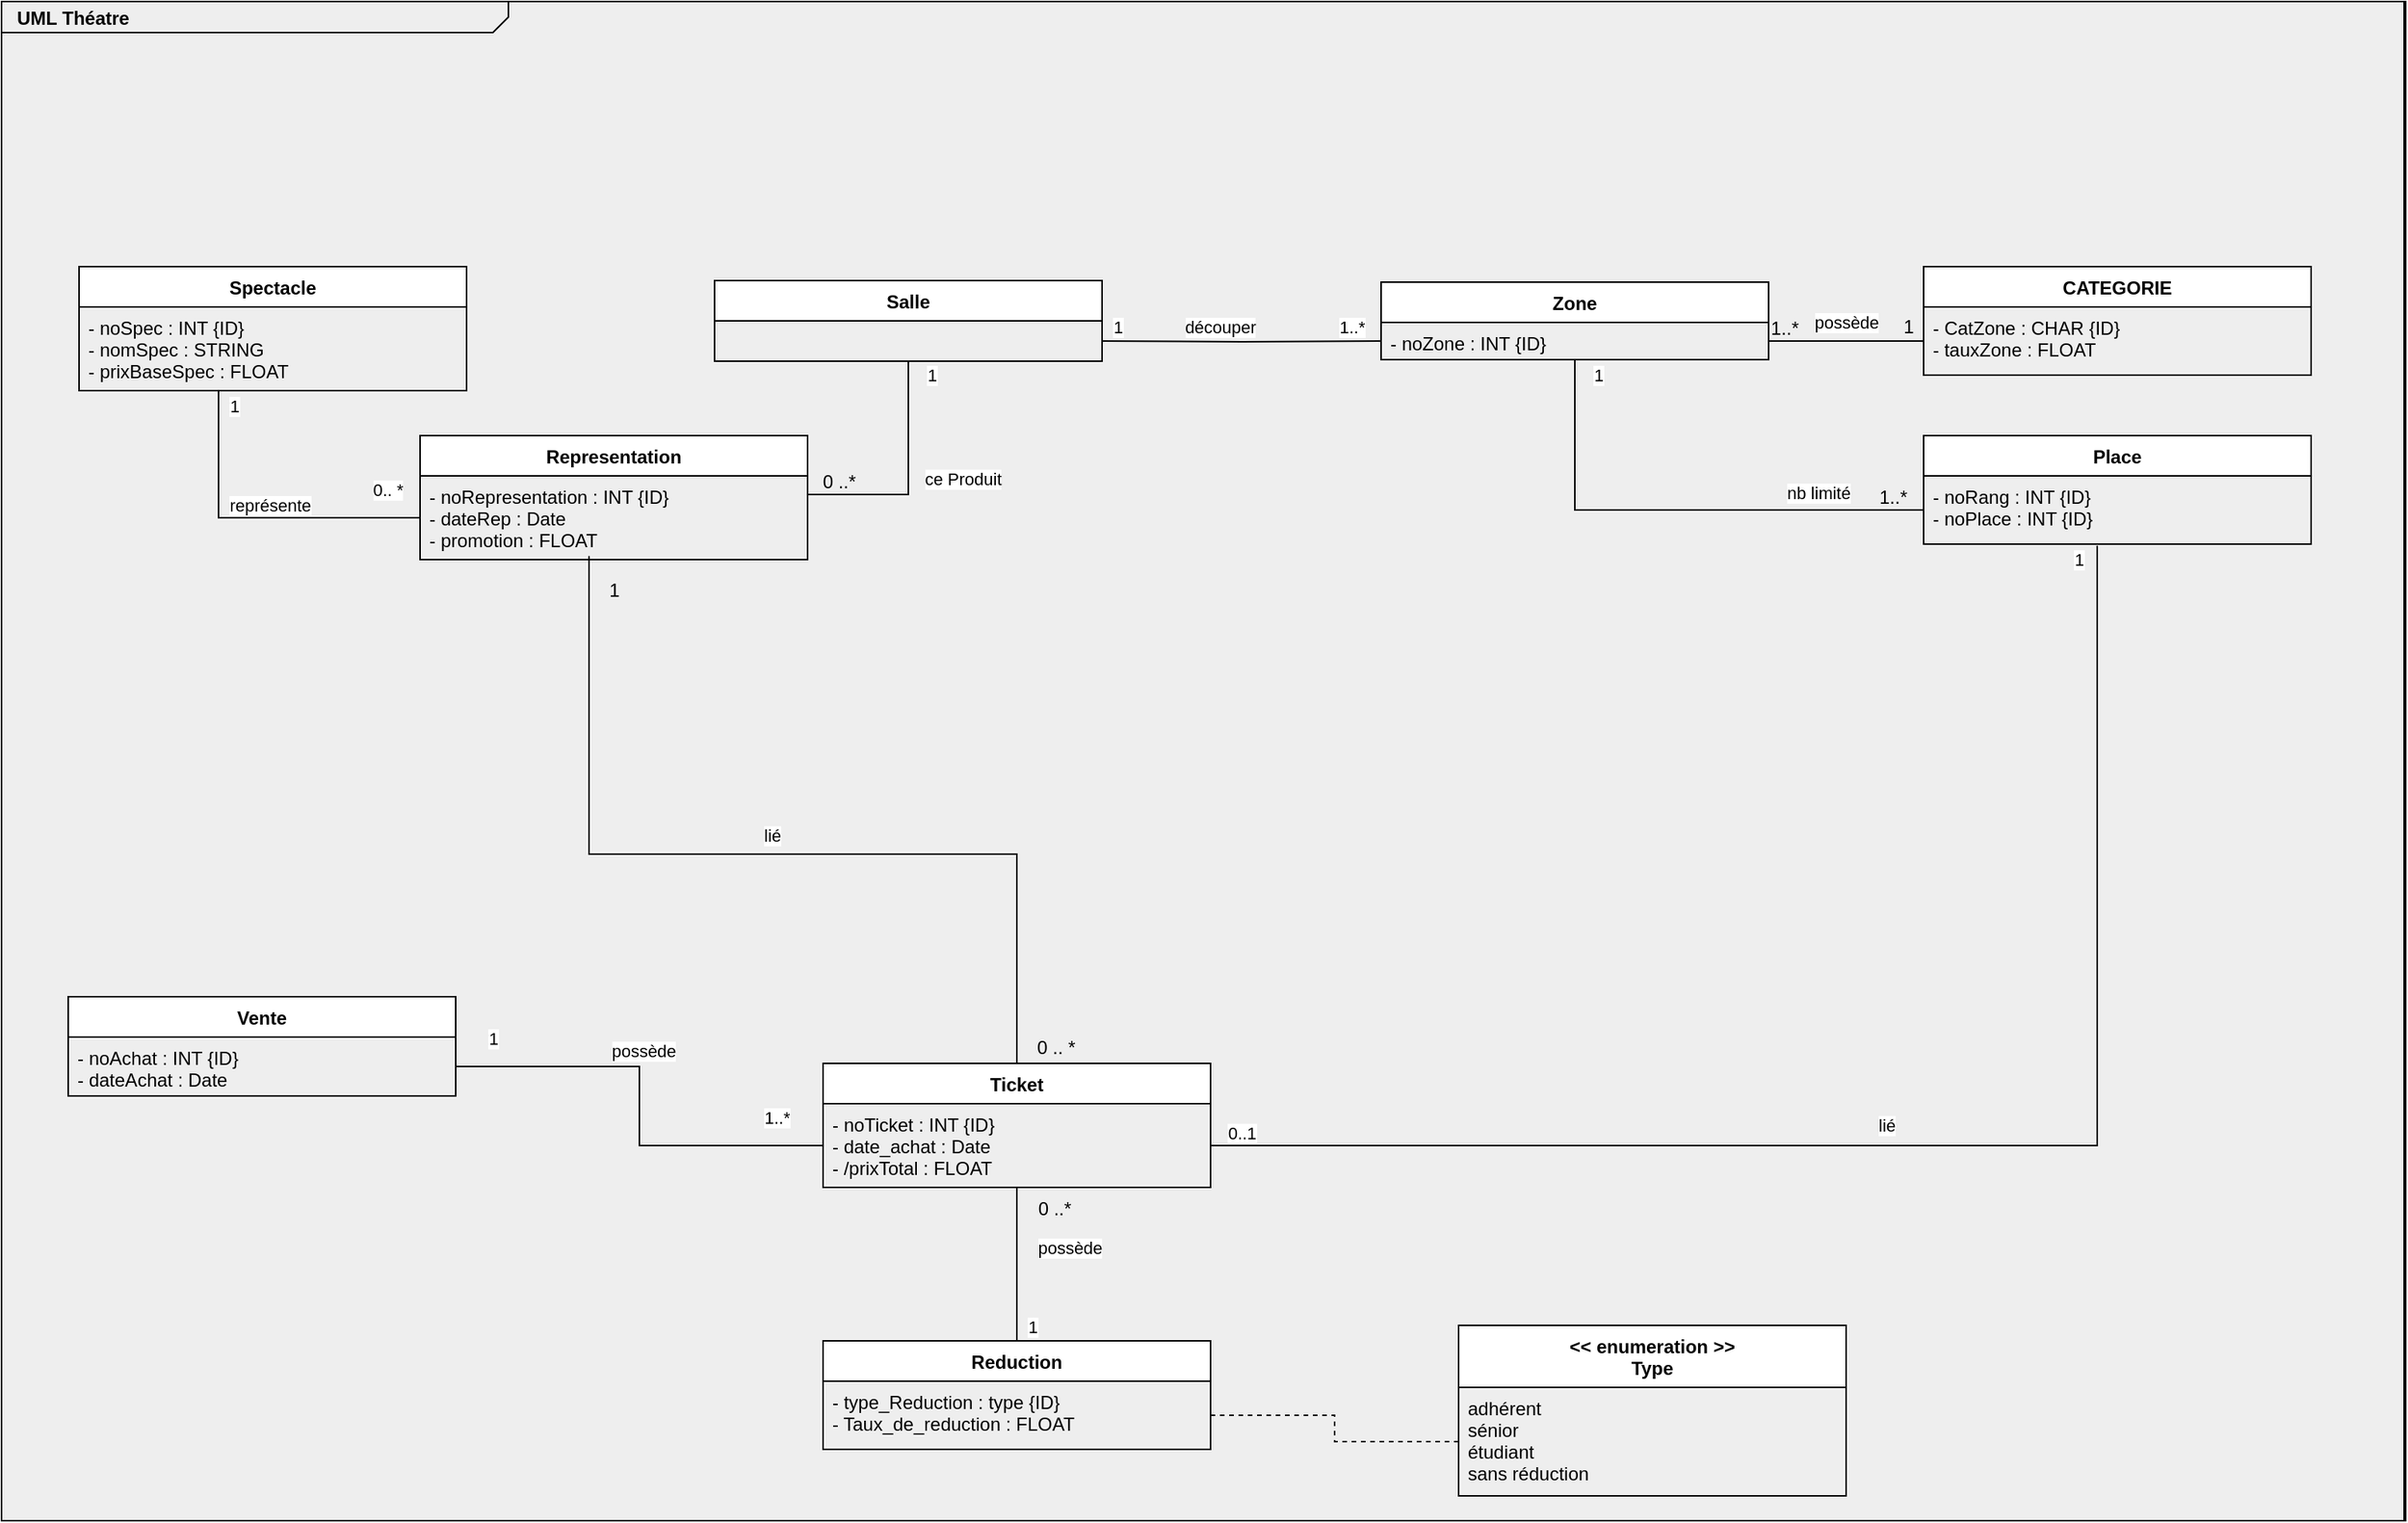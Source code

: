 <mxfile>
    <diagram id="NUAbZN2KeOPr095XMEzm" name="Page-1">
        <mxGraphModel dx="1060" dy="634" grid="0" gridSize="10" guides="0" tooltips="0" connect="1" arrows="1" fold="1" page="0" pageScale="1.5" pageWidth="1169" pageHeight="826" background="none" math="0" shadow="0">
            <root>
                <mxCell id="0" style=";html=1;"/>
                <mxCell id="1" style=";html=1;" parent="0"/>
                <mxCell id="2" value="" style="rounded=0;whiteSpace=wrap;html=1;fillColor=#eee;" parent="1" vertex="1">
                    <mxGeometry x="10" y="150" width="1551" height="980" as="geometry"/>
                </mxCell>
                <mxCell id="1672d66443f91eb5-1" value="&lt;p style=&quot;margin: 0px ; margin-top: 4px ; margin-left: 10px ; text-align: left&quot;&gt;&lt;b&gt;UML Théatre&lt;/b&gt;&lt;/p&gt;" style="html=1;strokeWidth=1;shape=mxgraph.sysml.package;html=1;overflow=fill;whiteSpace=wrap;fillColor=none;gradientColor=none;fontSize=12;align=center;labelX=327.64;" parent="1" vertex="1">
                    <mxGeometry x="10" y="150" width="1550" height="980" as="geometry"/>
                </mxCell>
                <mxCell id="qlMzOhEKe-4_RTLxzth_-34" style="edgeStyle=orthogonalEdgeStyle;rounded=0;orthogonalLoop=1;jettySize=auto;html=1;entryX=0.5;entryY=1;entryDx=0;entryDy=0;endArrow=none;endFill=0;exitX=1;exitY=0.5;exitDx=0;exitDy=0;" parent="1" source="qlMzOhEKe-4_RTLxzth_-57" target="qlMzOhEKe-4_RTLxzth_-6" edge="1">
                    <mxGeometry relative="1" as="geometry">
                        <mxPoint x="470" y="369" as="targetPoint"/>
                        <Array as="points">
                            <mxPoint x="595" y="468"/>
                        </Array>
                    </mxGeometry>
                </mxCell>
                <mxCell id="qlMzOhEKe-4_RTLxzth_-35" value="ce Produit" style="edgeLabel;html=1;align=center;verticalAlign=middle;resizable=0;points=[];" parent="qlMzOhEKe-4_RTLxzth_-34" vertex="1" connectable="0">
                    <mxGeometry x="0.135" y="3" relative="1" as="geometry">
                        <mxPoint x="38" y="4" as="offset"/>
                    </mxGeometry>
                </mxCell>
                <mxCell id="osN3bbdli1dLjYI9F6a9-13" value="1" style="edgeLabel;html=1;align=center;verticalAlign=middle;resizable=0;points=[];" parent="qlMzOhEKe-4_RTLxzth_-34" vertex="1" connectable="0">
                    <mxGeometry x="0.803" y="-2" relative="1" as="geometry">
                        <mxPoint x="13" y="-8" as="offset"/>
                    </mxGeometry>
                </mxCell>
                <mxCell id="qlMzOhEKe-4_RTLxzth_-1" value="Spectacle" style="swimlane;fontStyle=1;align=center;verticalAlign=top;childLayout=stackLayout;horizontal=1;startSize=26;horizontalStack=0;resizeParent=1;resizeParentMax=0;resizeLast=0;collapsible=1;marginBottom=0;" parent="1" vertex="1">
                    <mxGeometry x="60" y="321" width="250" height="80" as="geometry"/>
                </mxCell>
                <mxCell id="qlMzOhEKe-4_RTLxzth_-2" value="- noSpec : INT {ID}&#10;- nomSpec : STRING&#10;- prixBaseSpec : FLOAT" style="text;strokeColor=none;fillColor=none;align=left;verticalAlign=top;spacingLeft=4;spacingRight=4;overflow=hidden;rotatable=0;points=[[0,0.5],[1,0.5]];portConstraint=eastwest;" parent="qlMzOhEKe-4_RTLxzth_-1" vertex="1">
                    <mxGeometry y="26" width="250" height="54" as="geometry"/>
                </mxCell>
                <mxCell id="qlMzOhEKe-4_RTLxzth_-6" value="Salle" style="swimlane;fontStyle=1;align=center;verticalAlign=top;childLayout=stackLayout;horizontal=1;startSize=26;horizontalStack=0;resizeParent=1;resizeParentMax=0;resizeLast=0;collapsible=1;marginBottom=0;" parent="1" vertex="1">
                    <mxGeometry x="470" y="330" width="250" height="52" as="geometry"/>
                </mxCell>
                <mxCell id="qlMzOhEKe-4_RTLxzth_-10" value="Place" style="swimlane;fontStyle=1;align=center;verticalAlign=top;childLayout=stackLayout;horizontal=1;startSize=26;horizontalStack=0;resizeParent=1;resizeParentMax=0;resizeLast=0;collapsible=1;marginBottom=0;" parent="1" vertex="1">
                    <mxGeometry x="1250" y="430" width="250" height="70" as="geometry"/>
                </mxCell>
                <mxCell id="qlMzOhEKe-4_RTLxzth_-11" value="- noRang : INT {ID}&#10;- noPlace : INT {ID}" style="text;strokeColor=none;fillColor=none;align=left;verticalAlign=top;spacingLeft=4;spacingRight=4;overflow=hidden;rotatable=0;points=[[0,0.5],[1,0.5]];portConstraint=eastwest;" parent="qlMzOhEKe-4_RTLxzth_-10" vertex="1">
                    <mxGeometry y="26" width="250" height="44" as="geometry"/>
                </mxCell>
                <mxCell id="qlMzOhEKe-4_RTLxzth_-14" value="CATEGORIE" style="swimlane;fontStyle=1;align=center;verticalAlign=top;childLayout=stackLayout;horizontal=1;startSize=26;horizontalStack=0;resizeParent=1;resizeParentMax=0;resizeLast=0;collapsible=1;marginBottom=0;" parent="1" vertex="1">
                    <mxGeometry x="1250" y="321" width="250" height="70" as="geometry"/>
                </mxCell>
                <mxCell id="qlMzOhEKe-4_RTLxzth_-15" value="- CatZone : CHAR {ID}&#10;- tauxZone : FLOAT" style="text;strokeColor=none;fillColor=none;align=left;verticalAlign=top;spacingLeft=4;spacingRight=4;overflow=hidden;rotatable=0;points=[[0,0.5],[1,0.5]];portConstraint=eastwest;" parent="qlMzOhEKe-4_RTLxzth_-14" vertex="1">
                    <mxGeometry y="26" width="250" height="44" as="geometry"/>
                </mxCell>
                <mxCell id="qlMzOhEKe-4_RTLxzth_-50" style="edgeStyle=orthogonalEdgeStyle;rounded=0;orthogonalLoop=1;jettySize=auto;html=1;entryX=0.448;entryY=1.023;entryDx=0;entryDy=0;entryPerimeter=0;endArrow=none;endFill=0;exitX=1;exitY=0.5;exitDx=0;exitDy=0;" parent="1" source="qlMzOhEKe-4_RTLxzth_-19" target="qlMzOhEKe-4_RTLxzth_-11" edge="1">
                    <mxGeometry relative="1" as="geometry"/>
                </mxCell>
                <mxCell id="qlMzOhEKe-4_RTLxzth_-51" value="lié" style="edgeLabel;html=1;align=center;verticalAlign=middle;resizable=0;points=[];" parent="qlMzOhEKe-4_RTLxzth_-50" vertex="1" connectable="0">
                    <mxGeometry x="-0.095" y="2" relative="1" as="geometry">
                        <mxPoint x="2" y="-11" as="offset"/>
                    </mxGeometry>
                </mxCell>
                <mxCell id="osN3bbdli1dLjYI9F6a9-20" value="0..1" style="edgeLabel;html=1;align=center;verticalAlign=middle;resizable=0;points=[];" parent="qlMzOhEKe-4_RTLxzth_-50" vertex="1" connectable="0">
                    <mxGeometry x="-0.965" y="1" relative="1" as="geometry">
                        <mxPoint x="3" y="-7" as="offset"/>
                    </mxGeometry>
                </mxCell>
                <mxCell id="osN3bbdli1dLjYI9F6a9-21" value="1" style="edgeLabel;html=1;align=center;verticalAlign=middle;resizable=0;points=[];" parent="qlMzOhEKe-4_RTLxzth_-50" vertex="1" connectable="0">
                    <mxGeometry x="0.957" relative="1" as="geometry">
                        <mxPoint x="-12" y="-12" as="offset"/>
                    </mxGeometry>
                </mxCell>
                <mxCell id="qlMzOhEKe-4_RTLxzth_-61" value="lié" style="edgeStyle=orthogonalEdgeStyle;rounded=0;orthogonalLoop=1;jettySize=auto;html=1;entryX=0.436;entryY=0.958;entryDx=0;entryDy=0;entryPerimeter=0;endArrow=none;endFill=0;" parent="1" source="qlMzOhEKe-4_RTLxzth_-18" target="qlMzOhEKe-4_RTLxzth_-57" edge="1">
                    <mxGeometry x="-0.029" y="-12" relative="1" as="geometry">
                        <Array as="points">
                            <mxPoint x="665" y="700"/>
                            <mxPoint x="389" y="700"/>
                        </Array>
                        <mxPoint as="offset"/>
                    </mxGeometry>
                </mxCell>
                <mxCell id="qlMzOhEKe-4_RTLxzth_-18" value="Ticket" style="swimlane;fontStyle=1;align=center;verticalAlign=top;childLayout=stackLayout;horizontal=1;startSize=26;horizontalStack=0;resizeParent=1;resizeParentMax=0;resizeLast=0;collapsible=1;marginBottom=0;" parent="1" vertex="1">
                    <mxGeometry x="540" y="835" width="250" height="80" as="geometry"/>
                </mxCell>
                <mxCell id="qlMzOhEKe-4_RTLxzth_-19" value="- noTicket : INT {ID}&#10;- date_achat : Date&#10;- /prixTotal : FLOAT" style="text;strokeColor=none;fillColor=none;align=left;verticalAlign=top;spacingLeft=4;spacingRight=4;overflow=hidden;rotatable=0;points=[[0,0.5],[1,0.5]];portConstraint=eastwest;" parent="qlMzOhEKe-4_RTLxzth_-18" vertex="1">
                    <mxGeometry y="26" width="250" height="54" as="geometry"/>
                </mxCell>
                <mxCell id="qlMzOhEKe-4_RTLxzth_-45" style="edgeStyle=orthogonalEdgeStyle;rounded=0;orthogonalLoop=1;jettySize=auto;html=1;entryX=0;entryY=0.5;entryDx=0;entryDy=0;endArrow=none;endFill=0;" parent="1" source="qlMzOhEKe-4_RTLxzth_-36" target="qlMzOhEKe-4_RTLxzth_-11" edge="1">
                    <mxGeometry relative="1" as="geometry">
                        <Array as="points">
                            <mxPoint x="1025" y="478"/>
                        </Array>
                    </mxGeometry>
                </mxCell>
                <mxCell id="qlMzOhEKe-4_RTLxzth_-46" value="nb limité" style="edgeLabel;html=1;align=center;verticalAlign=middle;resizable=0;points=[];" parent="qlMzOhEKe-4_RTLxzth_-45" vertex="1" connectable="0">
                    <mxGeometry x="0.432" y="-1" relative="1" as="geometry">
                        <mxPoint x="23" y="-12" as="offset"/>
                    </mxGeometry>
                </mxCell>
                <mxCell id="osN3bbdli1dLjYI9F6a9-18" value="1" style="edgeLabel;html=1;align=center;verticalAlign=middle;resizable=0;points=[];" parent="qlMzOhEKe-4_RTLxzth_-45" vertex="1" connectable="0">
                    <mxGeometry x="-0.842" relative="1" as="geometry">
                        <mxPoint x="15" y="-16" as="offset"/>
                    </mxGeometry>
                </mxCell>
                <mxCell id="qlMzOhEKe-4_RTLxzth_-36" value="Zone&#10;" style="swimlane;fontStyle=1;align=center;verticalAlign=top;childLayout=stackLayout;horizontal=1;startSize=26;horizontalStack=0;resizeParent=1;resizeParentMax=0;resizeLast=0;collapsible=1;marginBottom=0;" parent="1" vertex="1">
                    <mxGeometry x="900" y="331" width="250" height="50" as="geometry"/>
                </mxCell>
                <mxCell id="qlMzOhEKe-4_RTLxzth_-37" value="- noZone : INT {ID}" style="text;strokeColor=none;fillColor=none;align=left;verticalAlign=top;spacingLeft=4;spacingRight=4;overflow=hidden;rotatable=0;points=[[0,0.5],[1,0.5]];portConstraint=eastwest;" parent="qlMzOhEKe-4_RTLxzth_-36" vertex="1">
                    <mxGeometry y="26" width="250" height="24" as="geometry"/>
                </mxCell>
                <mxCell id="qlMzOhEKe-4_RTLxzth_-38" value="découper" style="edgeStyle=orthogonalEdgeStyle;rounded=0;orthogonalLoop=1;jettySize=auto;html=1;entryX=0;entryY=0.5;entryDx=0;entryDy=0;endArrow=none;endFill=0;" parent="1" target="qlMzOhEKe-4_RTLxzth_-37" edge="1">
                    <mxGeometry x="-0.158" y="9" relative="1" as="geometry">
                        <mxPoint x="720" y="369" as="sourcePoint"/>
                        <mxPoint as="offset"/>
                    </mxGeometry>
                </mxCell>
                <mxCell id="osN3bbdli1dLjYI9F6a9-14" value="1..*" style="edgeLabel;html=1;align=center;verticalAlign=middle;resizable=0;points=[];" parent="qlMzOhEKe-4_RTLxzth_-38" vertex="1" connectable="0">
                    <mxGeometry x="0.405" relative="1" as="geometry">
                        <mxPoint x="34" y="-9" as="offset"/>
                    </mxGeometry>
                </mxCell>
                <mxCell id="osN3bbdli1dLjYI9F6a9-15" value="1" style="edgeLabel;html=1;align=center;verticalAlign=middle;resizable=0;points=[];" parent="qlMzOhEKe-4_RTLxzth_-38" vertex="1" connectable="0">
                    <mxGeometry x="-0.757" relative="1" as="geometry">
                        <mxPoint x="-12" y="-9" as="offset"/>
                    </mxGeometry>
                </mxCell>
                <mxCell id="qlMzOhEKe-4_RTLxzth_-48" style="edgeStyle=orthogonalEdgeStyle;rounded=0;orthogonalLoop=1;jettySize=auto;html=1;endArrow=none;endFill=0;" parent="1" source="qlMzOhEKe-4_RTLxzth_-37" target="qlMzOhEKe-4_RTLxzth_-15" edge="1">
                    <mxGeometry relative="1" as="geometry"/>
                </mxCell>
                <mxCell id="qlMzOhEKe-4_RTLxzth_-49" value="possède" style="edgeLabel;html=1;align=center;verticalAlign=middle;resizable=0;points=[];" parent="qlMzOhEKe-4_RTLxzth_-48" vertex="1" connectable="0">
                    <mxGeometry x="-0.3" y="1" relative="1" as="geometry">
                        <mxPoint x="15" y="-11" as="offset"/>
                    </mxGeometry>
                </mxCell>
                <mxCell id="qlMzOhEKe-4_RTLxzth_-52" value="Vente" style="swimlane;fontStyle=1;align=center;verticalAlign=top;childLayout=stackLayout;horizontal=1;startSize=26;horizontalStack=0;resizeParent=1;resizeParentMax=0;resizeLast=0;collapsible=1;marginBottom=0;" parent="1" vertex="1">
                    <mxGeometry x="53" y="792" width="250" height="64" as="geometry"/>
                </mxCell>
                <mxCell id="qlMzOhEKe-4_RTLxzth_-53" value="- noAchat : INT {ID}&#10;- dateAchat : Date" style="text;strokeColor=none;fillColor=none;align=left;verticalAlign=top;spacingLeft=4;spacingRight=4;overflow=hidden;rotatable=0;points=[[0,0.5],[1,0.5]];portConstraint=eastwest;" parent="qlMzOhEKe-4_RTLxzth_-52" vertex="1">
                    <mxGeometry y="26" width="250" height="38" as="geometry"/>
                </mxCell>
                <mxCell id="qlMzOhEKe-4_RTLxzth_-54" style="edgeStyle=orthogonalEdgeStyle;rounded=0;orthogonalLoop=1;jettySize=auto;html=1;entryX=0;entryY=0.5;entryDx=0;entryDy=0;endArrow=none;endFill=0;" parent="1" source="qlMzOhEKe-4_RTLxzth_-53" target="qlMzOhEKe-4_RTLxzth_-19" edge="1">
                    <mxGeometry relative="1" as="geometry"/>
                </mxCell>
                <mxCell id="qlMzOhEKe-4_RTLxzth_-55" value="possède" style="edgeLabel;html=1;align=center;verticalAlign=middle;resizable=0;points=[];" parent="qlMzOhEKe-4_RTLxzth_-54" vertex="1" connectable="0">
                    <mxGeometry x="-0.171" y="2" relative="1" as="geometry">
                        <mxPoint y="-11" as="offset"/>
                    </mxGeometry>
                </mxCell>
                <mxCell id="osN3bbdli1dLjYI9F6a9-2" value="1..*" style="edgeLabel;html=1;align=center;verticalAlign=middle;resizable=0;points=[];" parent="qlMzOhEKe-4_RTLxzth_-54" vertex="1" connectable="0">
                    <mxGeometry x="0.577" relative="1" as="geometry">
                        <mxPoint x="31" y="-18" as="offset"/>
                    </mxGeometry>
                </mxCell>
                <mxCell id="osN3bbdli1dLjYI9F6a9-4" value="1" style="edgeLabel;html=1;align=center;verticalAlign=middle;resizable=0;points=[];" parent="qlMzOhEKe-4_RTLxzth_-54" vertex="1" connectable="0">
                    <mxGeometry x="-0.837" y="-1" relative="1" as="geometry">
                        <mxPoint y="-19" as="offset"/>
                    </mxGeometry>
                </mxCell>
                <mxCell id="qlMzOhEKe-4_RTLxzth_-56" value="Representation" style="swimlane;fontStyle=1;align=center;verticalAlign=top;childLayout=stackLayout;horizontal=1;startSize=26;horizontalStack=0;resizeParent=1;resizeParentMax=0;resizeLast=0;collapsible=1;marginBottom=0;" parent="1" vertex="1">
                    <mxGeometry x="280" y="430" width="250" height="80" as="geometry"/>
                </mxCell>
                <mxCell id="qlMzOhEKe-4_RTLxzth_-57" value="- noRepresentation : INT {ID}&#10;- dateRep : Date&#10;- promotion : FLOAT" style="text;strokeColor=none;fillColor=none;align=left;verticalAlign=top;spacingLeft=4;spacingRight=4;overflow=hidden;rotatable=0;points=[[0,0.5],[1,0.5]];portConstraint=eastwest;" parent="qlMzOhEKe-4_RTLxzth_-56" vertex="1">
                    <mxGeometry y="26" width="250" height="54" as="geometry"/>
                </mxCell>
                <mxCell id="qlMzOhEKe-4_RTLxzth_-58" value="représente" style="edgeStyle=orthogonalEdgeStyle;rounded=0;orthogonalLoop=1;jettySize=auto;html=1;entryX=0.36;entryY=1;entryDx=0;entryDy=0;entryPerimeter=0;endArrow=none;endFill=0;" parent="1" source="qlMzOhEKe-4_RTLxzth_-57" target="qlMzOhEKe-4_RTLxzth_-2" edge="1">
                    <mxGeometry x="-0.082" y="-8" relative="1" as="geometry">
                        <mxPoint as="offset"/>
                    </mxGeometry>
                </mxCell>
                <mxCell id="osN3bbdli1dLjYI9F6a9-7" value="1" style="edgeLabel;html=1;align=center;verticalAlign=middle;resizable=0;points=[];" parent="qlMzOhEKe-4_RTLxzth_-58" vertex="1" connectable="0">
                    <mxGeometry x="0.782" y="2" relative="1" as="geometry">
                        <mxPoint x="12" y="-13" as="offset"/>
                    </mxGeometry>
                </mxCell>
                <mxCell id="osN3bbdli1dLjYI9F6a9-8" value="0.. *" style="edgeLabel;html=1;align=center;verticalAlign=middle;resizable=0;points=[];" parent="qlMzOhEKe-4_RTLxzth_-58" vertex="1" connectable="0">
                    <mxGeometry x="-0.521" y="-2" relative="1" as="geometry">
                        <mxPoint x="30" y="-16" as="offset"/>
                    </mxGeometry>
                </mxCell>
                <mxCell id="qlMzOhEKe-4_RTLxzth_-64" value="possède" style="edgeStyle=orthogonalEdgeStyle;rounded=0;orthogonalLoop=1;jettySize=auto;html=1;endArrow=none;endFill=0;" parent="1" source="qlMzOhEKe-4_RTLxzth_-59" target="qlMzOhEKe-4_RTLxzth_-19" edge="1">
                    <mxGeometry x="0.212" y="-34" relative="1" as="geometry">
                        <mxPoint as="offset"/>
                        <Array as="points">
                            <mxPoint x="665" y="954"/>
                            <mxPoint x="665" y="954"/>
                        </Array>
                    </mxGeometry>
                </mxCell>
                <mxCell id="osN3bbdli1dLjYI9F6a9-5" value="1" style="edgeLabel;html=1;align=center;verticalAlign=middle;resizable=0;points=[];" parent="qlMzOhEKe-4_RTLxzth_-64" vertex="1" connectable="0">
                    <mxGeometry x="-0.833" y="-1" relative="1" as="geometry">
                        <mxPoint x="9" y="-1" as="offset"/>
                    </mxGeometry>
                </mxCell>
                <mxCell id="qlMzOhEKe-4_RTLxzth_-59" value="Reduction" style="swimlane;fontStyle=1;align=center;verticalAlign=top;childLayout=stackLayout;horizontal=1;startSize=26;horizontalStack=0;resizeParent=1;resizeParentMax=0;resizeLast=0;collapsible=1;marginBottom=0;" parent="1" vertex="1">
                    <mxGeometry x="540" y="1014" width="250" height="70" as="geometry"/>
                </mxCell>
                <mxCell id="qlMzOhEKe-4_RTLxzth_-60" value="- type_Reduction : type {ID}&#10;- Taux_de_reduction : FLOAT" style="text;strokeColor=none;fillColor=none;align=left;verticalAlign=top;spacingLeft=4;spacingRight=4;overflow=hidden;rotatable=0;points=[[0,0.5],[1,0.5]];portConstraint=eastwest;" parent="qlMzOhEKe-4_RTLxzth_-59" vertex="1">
                    <mxGeometry y="26" width="250" height="44" as="geometry"/>
                </mxCell>
                <mxCell id="qlMzOhEKe-4_RTLxzth_-70" value="&lt;&lt; enumeration &gt;&gt;&#10;Type" style="swimlane;fontStyle=1;align=center;verticalAlign=top;childLayout=stackLayout;horizontal=1;startSize=40;horizontalStack=0;resizeParent=1;resizeParentMax=0;resizeLast=0;collapsible=1;marginBottom=0;" parent="1" vertex="1">
                    <mxGeometry x="950" y="1004" width="250" height="110" as="geometry"/>
                </mxCell>
                <mxCell id="qlMzOhEKe-4_RTLxzth_-71" value="adhérent&#10;sénior&#10;étudiant&#10;sans réduction&#10;" style="text;strokeColor=none;fillColor=none;align=left;verticalAlign=top;spacingLeft=4;spacingRight=4;overflow=hidden;rotatable=0;points=[[0,0.5],[1,0.5]];portConstraint=eastwest;" parent="qlMzOhEKe-4_RTLxzth_-70" vertex="1">
                    <mxGeometry y="40" width="250" height="70" as="geometry"/>
                </mxCell>
                <mxCell id="qlMzOhEKe-4_RTLxzth_-73" style="edgeStyle=orthogonalEdgeStyle;rounded=0;orthogonalLoop=1;jettySize=auto;html=1;endArrow=none;endFill=0;dashed=1;" parent="1" source="qlMzOhEKe-4_RTLxzth_-60" target="qlMzOhEKe-4_RTLxzth_-71" edge="1">
                    <mxGeometry relative="1" as="geometry"/>
                </mxCell>
                <mxCell id="osN3bbdli1dLjYI9F6a9-6" value="0 ..*" style="text;html=1;align=center;verticalAlign=middle;resizable=0;points=[];autosize=1;strokeColor=none;fillColor=none;" parent="1" vertex="1">
                    <mxGeometry x="669" y="919" width="40" height="20" as="geometry"/>
                </mxCell>
                <mxCell id="osN3bbdli1dLjYI9F6a9-9" value="0 ..*" style="text;html=1;align=center;verticalAlign=middle;resizable=0;points=[];autosize=1;strokeColor=none;fillColor=none;" parent="1" vertex="1">
                    <mxGeometry x="530" y="450" width="40" height="20" as="geometry"/>
                </mxCell>
                <mxCell id="osN3bbdli1dLjYI9F6a9-16" value="1..*" style="text;html=1;align=center;verticalAlign=middle;resizable=0;points=[];autosize=1;strokeColor=none;fillColor=none;" parent="1" vertex="1">
                    <mxGeometry x="1145" y="351" width="30" height="20" as="geometry"/>
                </mxCell>
                <mxCell id="osN3bbdli1dLjYI9F6a9-17" value="1" style="text;html=1;align=center;verticalAlign=middle;resizable=0;points=[];autosize=1;strokeColor=none;fillColor=none;" parent="1" vertex="1">
                    <mxGeometry x="1230" y="350" width="20" height="20" as="geometry"/>
                </mxCell>
                <mxCell id="osN3bbdli1dLjYI9F6a9-19" value="1..*" style="text;html=1;align=center;verticalAlign=middle;resizable=0;points=[];autosize=1;strokeColor=none;fillColor=none;" parent="1" vertex="1">
                    <mxGeometry x="1215" y="460" width="30" height="20" as="geometry"/>
                </mxCell>
                <mxCell id="osN3bbdli1dLjYI9F6a9-22" value="1" style="text;html=1;align=center;verticalAlign=middle;resizable=0;points=[];autosize=1;strokeColor=none;fillColor=none;" parent="1" vertex="1">
                    <mxGeometry x="395" y="520" width="20" height="20" as="geometry"/>
                </mxCell>
                <mxCell id="osN3bbdli1dLjYI9F6a9-23" value="0 .. *" style="text;html=1;align=center;verticalAlign=middle;resizable=0;points=[];autosize=1;strokeColor=none;fillColor=none;" parent="1" vertex="1">
                    <mxGeometry x="670" y="815" width="40" height="20" as="geometry"/>
                </mxCell>
            </root>
        </mxGraphModel>
    </diagram>
</mxfile>